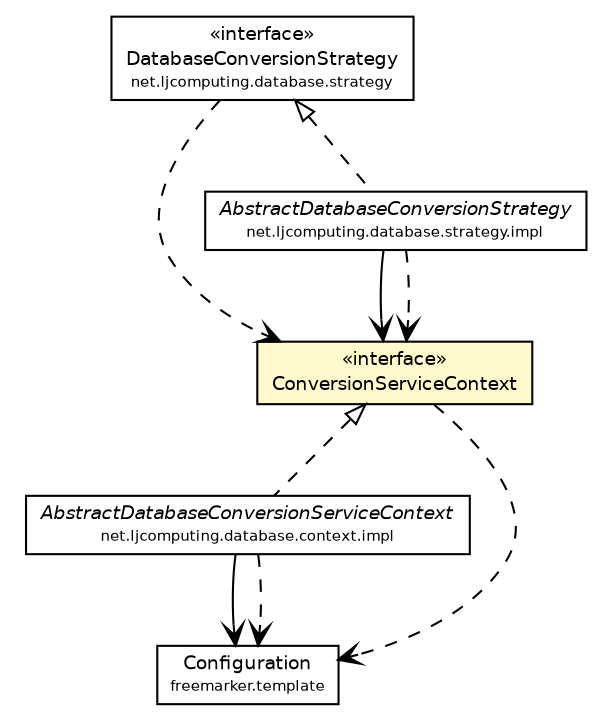 #!/usr/local/bin/dot
#
# Class diagram 
# Generated by UMLGraph version R5_6 (http://www.umlgraph.org/)
#

digraph G {
	edge [fontname="Helvetica",fontsize=10,labelfontname="Helvetica",labelfontsize=10];
	node [fontname="Helvetica",fontsize=10,shape=plaintext];
	nodesep=0.25;
	ranksep=0.5;
	// net.ljcomputing.database.context.ConversionServiceContext
	c460 [label=<<table title="net.ljcomputing.database.context.ConversionServiceContext" border="0" cellborder="1" cellspacing="0" cellpadding="2" port="p" bgcolor="lemonChiffon" href="./ConversionServiceContext.html">
		<tr><td><table border="0" cellspacing="0" cellpadding="1">
<tr><td align="center" balign="center"> &#171;interface&#187; </td></tr>
<tr><td align="center" balign="center"> ConversionServiceContext </td></tr>
		</table></td></tr>
		</table>>, URL="./ConversionServiceContext.html", fontname="Helvetica", fontcolor="black", fontsize=9.0];
	// net.ljcomputing.database.context.impl.AbstractDatabaseConversionServiceContext
	c461 [label=<<table title="net.ljcomputing.database.context.impl.AbstractDatabaseConversionServiceContext" border="0" cellborder="1" cellspacing="0" cellpadding="2" port="p" href="./impl/AbstractDatabaseConversionServiceContext.html">
		<tr><td><table border="0" cellspacing="0" cellpadding="1">
<tr><td align="center" balign="center"><font face="Helvetica-Oblique"> AbstractDatabaseConversionServiceContext </font></td></tr>
<tr><td align="center" balign="center"><font point-size="7.0"> net.ljcomputing.database.context.impl </font></td></tr>
		</table></td></tr>
		</table>>, URL="./impl/AbstractDatabaseConversionServiceContext.html", fontname="Helvetica", fontcolor="black", fontsize=9.0];
	// net.ljcomputing.database.strategy.impl.AbstractDatabaseConversionStrategy
	c466 [label=<<table title="net.ljcomputing.database.strategy.impl.AbstractDatabaseConversionStrategy" border="0" cellborder="1" cellspacing="0" cellpadding="2" port="p" href="../strategy/impl/AbstractDatabaseConversionStrategy.html">
		<tr><td><table border="0" cellspacing="0" cellpadding="1">
<tr><td align="center" balign="center"><font face="Helvetica-Oblique"> AbstractDatabaseConversionStrategy </font></td></tr>
<tr><td align="center" balign="center"><font point-size="7.0"> net.ljcomputing.database.strategy.impl </font></td></tr>
		</table></td></tr>
		</table>>, URL="../strategy/impl/AbstractDatabaseConversionStrategy.html", fontname="Helvetica", fontcolor="black", fontsize=9.0];
	// net.ljcomputing.database.strategy.DatabaseConversionStrategy
	c470 [label=<<table title="net.ljcomputing.database.strategy.DatabaseConversionStrategy" border="0" cellborder="1" cellspacing="0" cellpadding="2" port="p" href="../strategy/DatabaseConversionStrategy.html">
		<tr><td><table border="0" cellspacing="0" cellpadding="1">
<tr><td align="center" balign="center"> &#171;interface&#187; </td></tr>
<tr><td align="center" balign="center"> DatabaseConversionStrategy </td></tr>
<tr><td align="center" balign="center"><font point-size="7.0"> net.ljcomputing.database.strategy </font></td></tr>
		</table></td></tr>
		</table>>, URL="../strategy/DatabaseConversionStrategy.html", fontname="Helvetica", fontcolor="black", fontsize=9.0];
	//net.ljcomputing.database.context.impl.AbstractDatabaseConversionServiceContext implements net.ljcomputing.database.context.ConversionServiceContext
	c460:p -> c461:p [dir=back,arrowtail=empty,style=dashed];
	//net.ljcomputing.database.strategy.impl.AbstractDatabaseConversionStrategy implements net.ljcomputing.database.strategy.DatabaseConversionStrategy
	c470:p -> c466:p [dir=back,arrowtail=empty,style=dashed];
	// net.ljcomputing.database.context.impl.AbstractDatabaseConversionServiceContext NAVASSOC freemarker.template.Configuration
	c461:p -> c480:p [taillabel="", label="", headlabel="", fontname="Helvetica", fontcolor="black", fontsize=10.0, color="black", arrowhead=open];
	// net.ljcomputing.database.strategy.impl.AbstractDatabaseConversionStrategy NAVASSOC net.ljcomputing.database.context.ConversionServiceContext
	c466:p -> c460:p [taillabel="", label="", headlabel="", fontname="Helvetica", fontcolor="black", fontsize=10.0, color="black", arrowhead=open];
	// net.ljcomputing.database.context.ConversionServiceContext DEPEND freemarker.template.Configuration
	c460:p -> c480:p [taillabel="", label="", headlabel="", fontname="Helvetica", fontcolor="black", fontsize=10.0, color="black", arrowhead=open, style=dashed];
	// net.ljcomputing.database.context.impl.AbstractDatabaseConversionServiceContext DEPEND freemarker.template.Configuration
	c461:p -> c480:p [taillabel="", label="", headlabel="", fontname="Helvetica", fontcolor="black", fontsize=10.0, color="black", arrowhead=open, style=dashed];
	// net.ljcomputing.database.strategy.impl.AbstractDatabaseConversionStrategy DEPEND net.ljcomputing.database.context.ConversionServiceContext
	c466:p -> c460:p [taillabel="", label="", headlabel="", fontname="Helvetica", fontcolor="black", fontsize=10.0, color="black", arrowhead=open, style=dashed];
	// net.ljcomputing.database.strategy.DatabaseConversionStrategy DEPEND net.ljcomputing.database.context.ConversionServiceContext
	c470:p -> c460:p [taillabel="", label="", headlabel="", fontname="Helvetica", fontcolor="black", fontsize=10.0, color="black", arrowhead=open, style=dashed];
	// freemarker.template.Configuration
	c480 [label=<<table title="freemarker.template.Configuration" border="0" cellborder="1" cellspacing="0" cellpadding="2" port="p">
		<tr><td><table border="0" cellspacing="0" cellpadding="1">
<tr><td align="center" balign="center"> Configuration </td></tr>
<tr><td align="center" balign="center"><font point-size="7.0"> freemarker.template </font></td></tr>
		</table></td></tr>
		</table>>, URL="null", fontname="Helvetica", fontcolor="black", fontsize=9.0];
}

